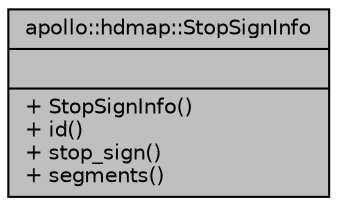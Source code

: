digraph "apollo::hdmap::StopSignInfo"
{
  edge [fontname="Helvetica",fontsize="10",labelfontname="Helvetica",labelfontsize="10"];
  node [fontname="Helvetica",fontsize="10",shape=record];
  Node1 [label="{apollo::hdmap::StopSignInfo\n||+ StopSignInfo()\l+ id()\l+ stop_sign()\l+ segments()\l}",height=0.2,width=0.4,color="black", fillcolor="grey75", style="filled" fontcolor="black"];
}
